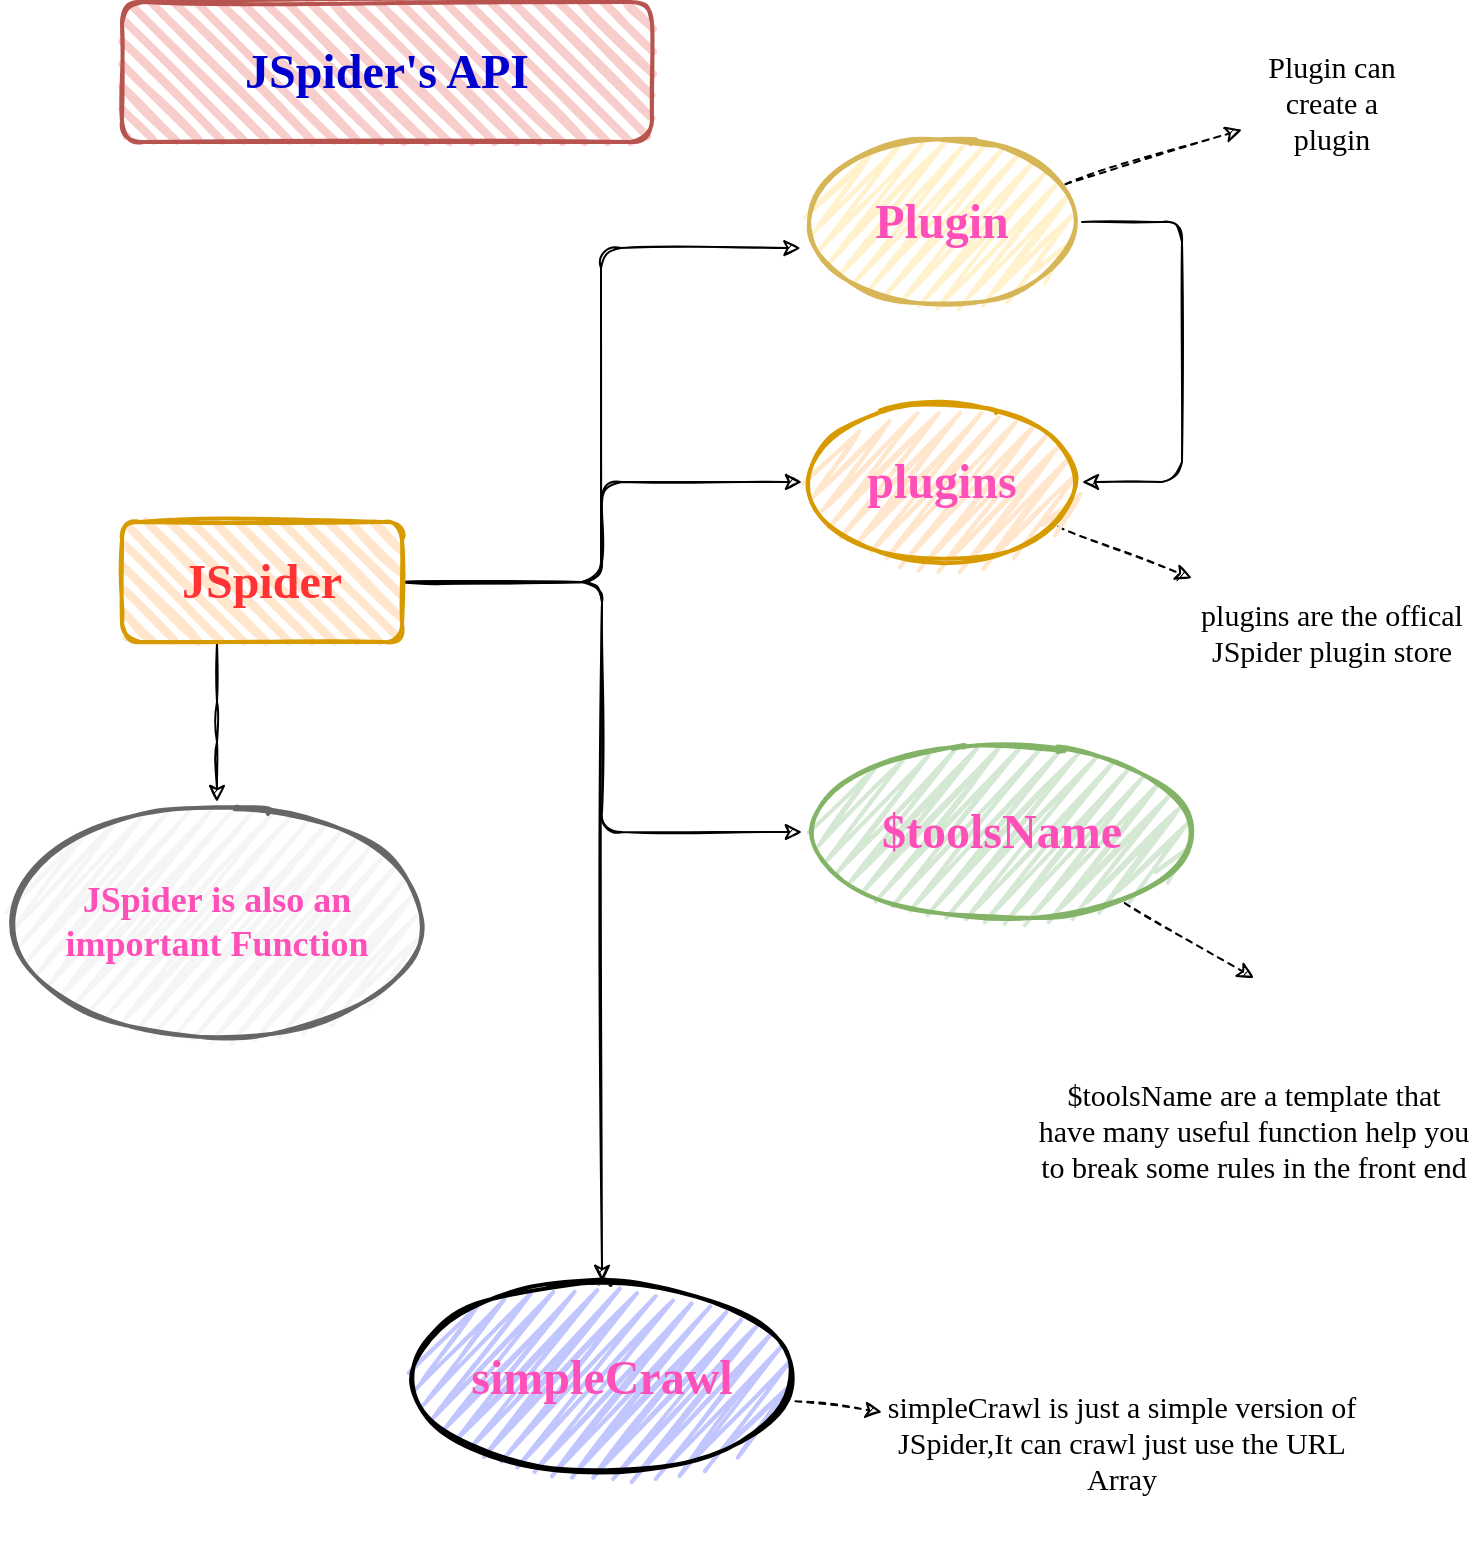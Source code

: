 <mxfile>
    <diagram id="GZQI3QZnvFwZNke9cP7p" name="第 1 页">
        <mxGraphModel dx="990" dy="544" grid="1" gridSize="10" guides="1" tooltips="1" connect="1" arrows="1" fold="1" page="1" pageScale="1" pageWidth="827" pageHeight="1169" math="0" shadow="0">
            <root>
                <mxCell id="0"/>
                <mxCell id="1" parent="0"/>
                <mxCell id="4" style="edgeStyle=elbowEdgeStyle;rounded=1;orthogonalLoop=1;jettySize=auto;html=1;entryX=-0.005;entryY=0.663;entryDx=0;entryDy=0;entryPerimeter=0;sketch=1;" parent="1" source="2" target="3" edge="1">
                    <mxGeometry relative="1" as="geometry"/>
                </mxCell>
                <mxCell id="6" style="edgeStyle=elbowEdgeStyle;rounded=1;sketch=1;orthogonalLoop=1;jettySize=auto;html=1;" parent="1" source="2" target="5" edge="1">
                    <mxGeometry relative="1" as="geometry"/>
                </mxCell>
                <mxCell id="8" style="edgeStyle=elbowEdgeStyle;rounded=1;sketch=1;orthogonalLoop=1;jettySize=auto;html=1;entryX=0;entryY=0.5;entryDx=0;entryDy=0;" parent="1" source="2" target="7" edge="1">
                    <mxGeometry relative="1" as="geometry"/>
                </mxCell>
                <mxCell id="10" style="edgeStyle=elbowEdgeStyle;rounded=1;sketch=1;orthogonalLoop=1;jettySize=auto;html=1;entryX=0.5;entryY=0;entryDx=0;entryDy=0;" parent="1" source="2" target="9" edge="1">
                    <mxGeometry relative="1" as="geometry">
                        <Array as="points">
                            <mxPoint x="360" y="550"/>
                            <mxPoint x="414" y="520"/>
                        </Array>
                    </mxGeometry>
                </mxCell>
                <mxCell id="11" style="edgeStyle=elbowEdgeStyle;rounded=1;sketch=1;orthogonalLoop=1;jettySize=auto;html=1;entryX=0.5;entryY=0;entryDx=0;entryDy=0;" parent="1" source="2" target="12" edge="1">
                    <mxGeometry relative="1" as="geometry">
                        <mxPoint x="210" y="550" as="targetPoint"/>
                    </mxGeometry>
                </mxCell>
                <mxCell id="2" value="&lt;h1&gt;&lt;font face=&quot;Comic Sans MS&quot; color=&quot;#ff3333&quot;&gt;JSpider&lt;/font&gt;&lt;/h1&gt;" style="rounded=1;whiteSpace=wrap;html=1;strokeWidth=2;fillWeight=4;hachureGap=8;hachureAngle=45;fillColor=#ffe6cc;sketch=1;strokeColor=#d79b00;glass=0;shadow=0;" parent="1" vertex="1">
                    <mxGeometry x="120" y="330" width="140" height="60" as="geometry"/>
                </mxCell>
                <mxCell id="13" style="edgeStyle=elbowEdgeStyle;rounded=1;sketch=1;orthogonalLoop=1;jettySize=auto;html=1;entryX=1;entryY=0.5;entryDx=0;entryDy=0;" parent="1" source="3" target="7" edge="1">
                    <mxGeometry relative="1" as="geometry">
                        <Array as="points">
                            <mxPoint x="650" y="250"/>
                        </Array>
                    </mxGeometry>
                </mxCell>
                <mxCell id="18" style="rounded=1;sketch=1;orthogonalLoop=1;jettySize=auto;html=1;fontFamily=Comic Sans MS;fontColor=none;dashed=1;" parent="1" source="3" target="17" edge="1">
                    <mxGeometry relative="1" as="geometry"/>
                </mxCell>
                <mxCell id="3" value="&lt;h1&gt;&lt;font face=&quot;Comic Sans MS&quot; color=&quot;#ff4fb9&quot;&gt;Plugin&lt;/font&gt;&lt;/h1&gt;" style="ellipse;whiteSpace=wrap;html=1;strokeWidth=2;fillWeight=2;hachureGap=8;fillStyle=zigzag;sketch=1;shadow=0;glass=0;fillColor=#fff2cc;strokeColor=#d6b656;" parent="1" vertex="1">
                    <mxGeometry x="460" y="140" width="140" height="80" as="geometry"/>
                </mxCell>
                <mxCell id="21" style="edgeStyle=none;rounded=1;sketch=1;orthogonalLoop=1;jettySize=auto;html=1;entryX=0.5;entryY=0;entryDx=0;entryDy=0;dashed=1;fontFamily=Comic Sans MS;fontColor=none;" parent="1" source="5" target="20" edge="1">
                    <mxGeometry relative="1" as="geometry"/>
                </mxCell>
                <mxCell id="5" value="&lt;h1&gt;&lt;font color=&quot;#ff4fb9&quot; face=&quot;Comic Sans MS&quot;&gt;$toolsName&lt;/font&gt;&lt;/h1&gt;" style="ellipse;whiteSpace=wrap;html=1;strokeWidth=2;fillWeight=2;hachureGap=8;fillStyle=zigzag;sketch=1;shadow=0;glass=0;fillColor=#d5e8d4;strokeColor=#82b366;" parent="1" vertex="1">
                    <mxGeometry x="460" y="440" width="200" height="90" as="geometry"/>
                </mxCell>
                <mxCell id="19" style="rounded=1;sketch=1;orthogonalLoop=1;jettySize=auto;html=1;dashed=1;fontFamily=Comic Sans MS;fontColor=none;" parent="1" source="7" target="16" edge="1">
                    <mxGeometry relative="1" as="geometry"/>
                </mxCell>
                <mxCell id="7" value="&lt;h1&gt;&lt;font face=&quot;Comic Sans MS&quot; color=&quot;#ff4fb9&quot;&gt;plugins&lt;/font&gt;&lt;/h1&gt;" style="ellipse;whiteSpace=wrap;html=1;strokeWidth=2;fillWeight=2;hachureGap=8;fillStyle=zigzag;sketch=1;shadow=0;glass=0;fillColor=#ffe6cc;strokeColor=#d79b00;" parent="1" vertex="1">
                    <mxGeometry x="460" y="270" width="140" height="80" as="geometry"/>
                </mxCell>
                <mxCell id="23" style="edgeStyle=none;rounded=1;sketch=1;orthogonalLoop=1;jettySize=auto;html=1;dashed=1;fontFamily=Comic Sans MS;fontColor=none;" parent="1" source="9" target="22" edge="1">
                    <mxGeometry relative="1" as="geometry"/>
                </mxCell>
                <mxCell id="9" value="&lt;h1&gt;&lt;font color=&quot;#ff4fb9&quot; face=&quot;Comic Sans MS&quot;&gt;simpleCrawl&lt;/font&gt;&lt;/h1&gt;" style="ellipse;whiteSpace=wrap;html=1;strokeWidth=2;fillWeight=2;hachureGap=8;fillStyle=zigzag;sketch=1;shadow=0;glass=0;fillColor=#C2C6FF;" parent="1" vertex="1">
                    <mxGeometry x="260" y="710" width="200" height="95" as="geometry"/>
                </mxCell>
                <mxCell id="12" value="&lt;h2&gt;&lt;font face=&quot;Comic Sans MS&quot; color=&quot;#ff4fb9&quot;&gt;JSpider is also an important Function&lt;/font&gt;&lt;/h2&gt;" style="ellipse;whiteSpace=wrap;html=1;strokeWidth=2;fillWeight=2;hachureGap=8;fillStyle=zigzag;sketch=1;shadow=0;glass=0;fillColor=#f5f5f5;strokeColor=#666666;fontColor=#333333;" parent="1" vertex="1">
                    <mxGeometry x="60" y="470" width="215" height="120" as="geometry"/>
                </mxCell>
                <mxCell id="15" value="&lt;h1&gt;&lt;font face=&quot;Comic Sans MS&quot; style=&quot;font-size: 24px&quot;&gt;JSpider's API&lt;/font&gt;&lt;/h1&gt;" style="rounded=1;whiteSpace=wrap;html=1;strokeWidth=2;fillWeight=4;hachureGap=8;hachureAngle=45;sketch=1;glass=0;shadow=0;fillColor=#f8cecc;strokeColor=#b85450;fontColor=#0000CC;" parent="1" vertex="1">
                    <mxGeometry x="120" y="70" width="265" height="70" as="geometry"/>
                </mxCell>
                <UserObject label="plugins are the offical JSpider plugin store" placeholders="1" name="Variable" id="16">
                    <mxCell style="text;html=1;strokeColor=none;fillColor=none;align=center;verticalAlign=middle;whiteSpace=wrap;overflow=hidden;shadow=0;glass=0;labelBackgroundColor=none;fontFamily=Comic Sans MS;fontColor=none;fontSize=15;" parent="1" vertex="1">
                        <mxGeometry x="655" y="350" width="140" height="70" as="geometry"/>
                    </mxCell>
                </UserObject>
                <UserObject label="Plugin can create a plugin" placeholders="1" name="Variable" id="17">
                    <mxCell style="text;html=1;strokeColor=none;fillColor=none;align=center;verticalAlign=middle;whiteSpace=wrap;overflow=hidden;shadow=0;glass=0;labelBackgroundColor=none;fontFamily=Comic Sans MS;fontColor=none;fontSize=15;" parent="1" vertex="1">
                        <mxGeometry x="680" y="90" width="90" height="60" as="geometry"/>
                    </mxCell>
                </UserObject>
                <UserObject label="$toolsName are a template that have many useful function help you to break some rules in the front end" placeholders="1" name="Variable" id="20">
                    <mxCell style="text;html=1;strokeColor=none;fillColor=none;align=center;verticalAlign=middle;whiteSpace=wrap;overflow=hidden;shadow=0;glass=0;labelBackgroundColor=none;fontFamily=Comic Sans MS;fontColor=none;fontSize=15;" parent="1" vertex="1">
                        <mxGeometry x="577" y="558" width="218" height="152" as="geometry"/>
                    </mxCell>
                </UserObject>
                <UserObject label="simpleCrawl is just a simple version of JSpider,It can crawl just use the URL Array" placeholders="1" name="Variable" id="22">
                    <mxCell style="text;html=1;strokeColor=none;fillColor=none;align=center;verticalAlign=middle;whiteSpace=wrap;overflow=hidden;shadow=0;glass=0;labelBackgroundColor=none;fontFamily=Comic Sans MS;fontSize=15;labelPosition=center;verticalLabelPosition=middle;" parent="1" vertex="1">
                        <mxGeometry x="500" y="740" width="240" height="100" as="geometry"/>
                    </mxCell>
                </UserObject>
            </root>
        </mxGraphModel>
    </diagram>
</mxfile>